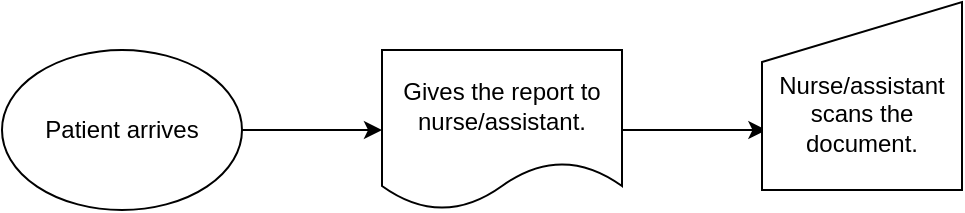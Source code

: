 <mxfile version="14.5.8" type="github">
  <diagram id="EFh0KBRHZETYjnB3pXdq" name="Page-1">
    <mxGraphModel dx="868" dy="489" grid="1" gridSize="10" guides="1" tooltips="1" connect="1" arrows="1" fold="1" page="1" pageScale="1" pageWidth="1169" pageHeight="827" math="0" shadow="0">
      <root>
        <mxCell id="0" />
        <mxCell id="1" parent="0" />
        <mxCell id="dkCvGYGIyC4ErIjuaoyi-1" value="" style="edgeStyle=orthogonalEdgeStyle;rounded=0;orthogonalLoop=1;jettySize=auto;html=1;entryX=0;entryY=0.5;entryDx=0;entryDy=0;" edge="1" parent="1" source="dkCvGYGIyC4ErIjuaoyi-2" target="dkCvGYGIyC4ErIjuaoyi-4">
          <mxGeometry relative="1" as="geometry">
            <mxPoint x="280" y="414" as="targetPoint" />
          </mxGeometry>
        </mxCell>
        <mxCell id="dkCvGYGIyC4ErIjuaoyi-2" value="Patient arrives" style="ellipse;whiteSpace=wrap;html=1;" vertex="1" parent="1">
          <mxGeometry x="90" y="374" width="120" height="80" as="geometry" />
        </mxCell>
        <mxCell id="dkCvGYGIyC4ErIjuaoyi-10" value="" style="edgeStyle=orthogonalEdgeStyle;rounded=0;orthogonalLoop=1;jettySize=auto;html=1;entryX=0.022;entryY=0.681;entryDx=0;entryDy=0;entryPerimeter=0;" edge="1" parent="1" source="dkCvGYGIyC4ErIjuaoyi-4" target="dkCvGYGIyC4ErIjuaoyi-8">
          <mxGeometry relative="1" as="geometry" />
        </mxCell>
        <mxCell id="dkCvGYGIyC4ErIjuaoyi-4" value="Gives the report to nurse/assistant." style="shape=document;whiteSpace=wrap;html=1;boundedLbl=1;" vertex="1" parent="1">
          <mxGeometry x="280" y="374" width="120" height="80" as="geometry" />
        </mxCell>
        <mxCell id="dkCvGYGIyC4ErIjuaoyi-8" value="&lt;div&gt;Nurse/assistant&lt;/div&gt;&lt;div&gt;scans the document.&lt;/div&gt;" style="shape=manualInput;whiteSpace=wrap;html=1;spacingTop=17;" vertex="1" parent="1">
          <mxGeometry x="470" y="350" width="100" height="94" as="geometry" />
        </mxCell>
      </root>
    </mxGraphModel>
  </diagram>
</mxfile>

